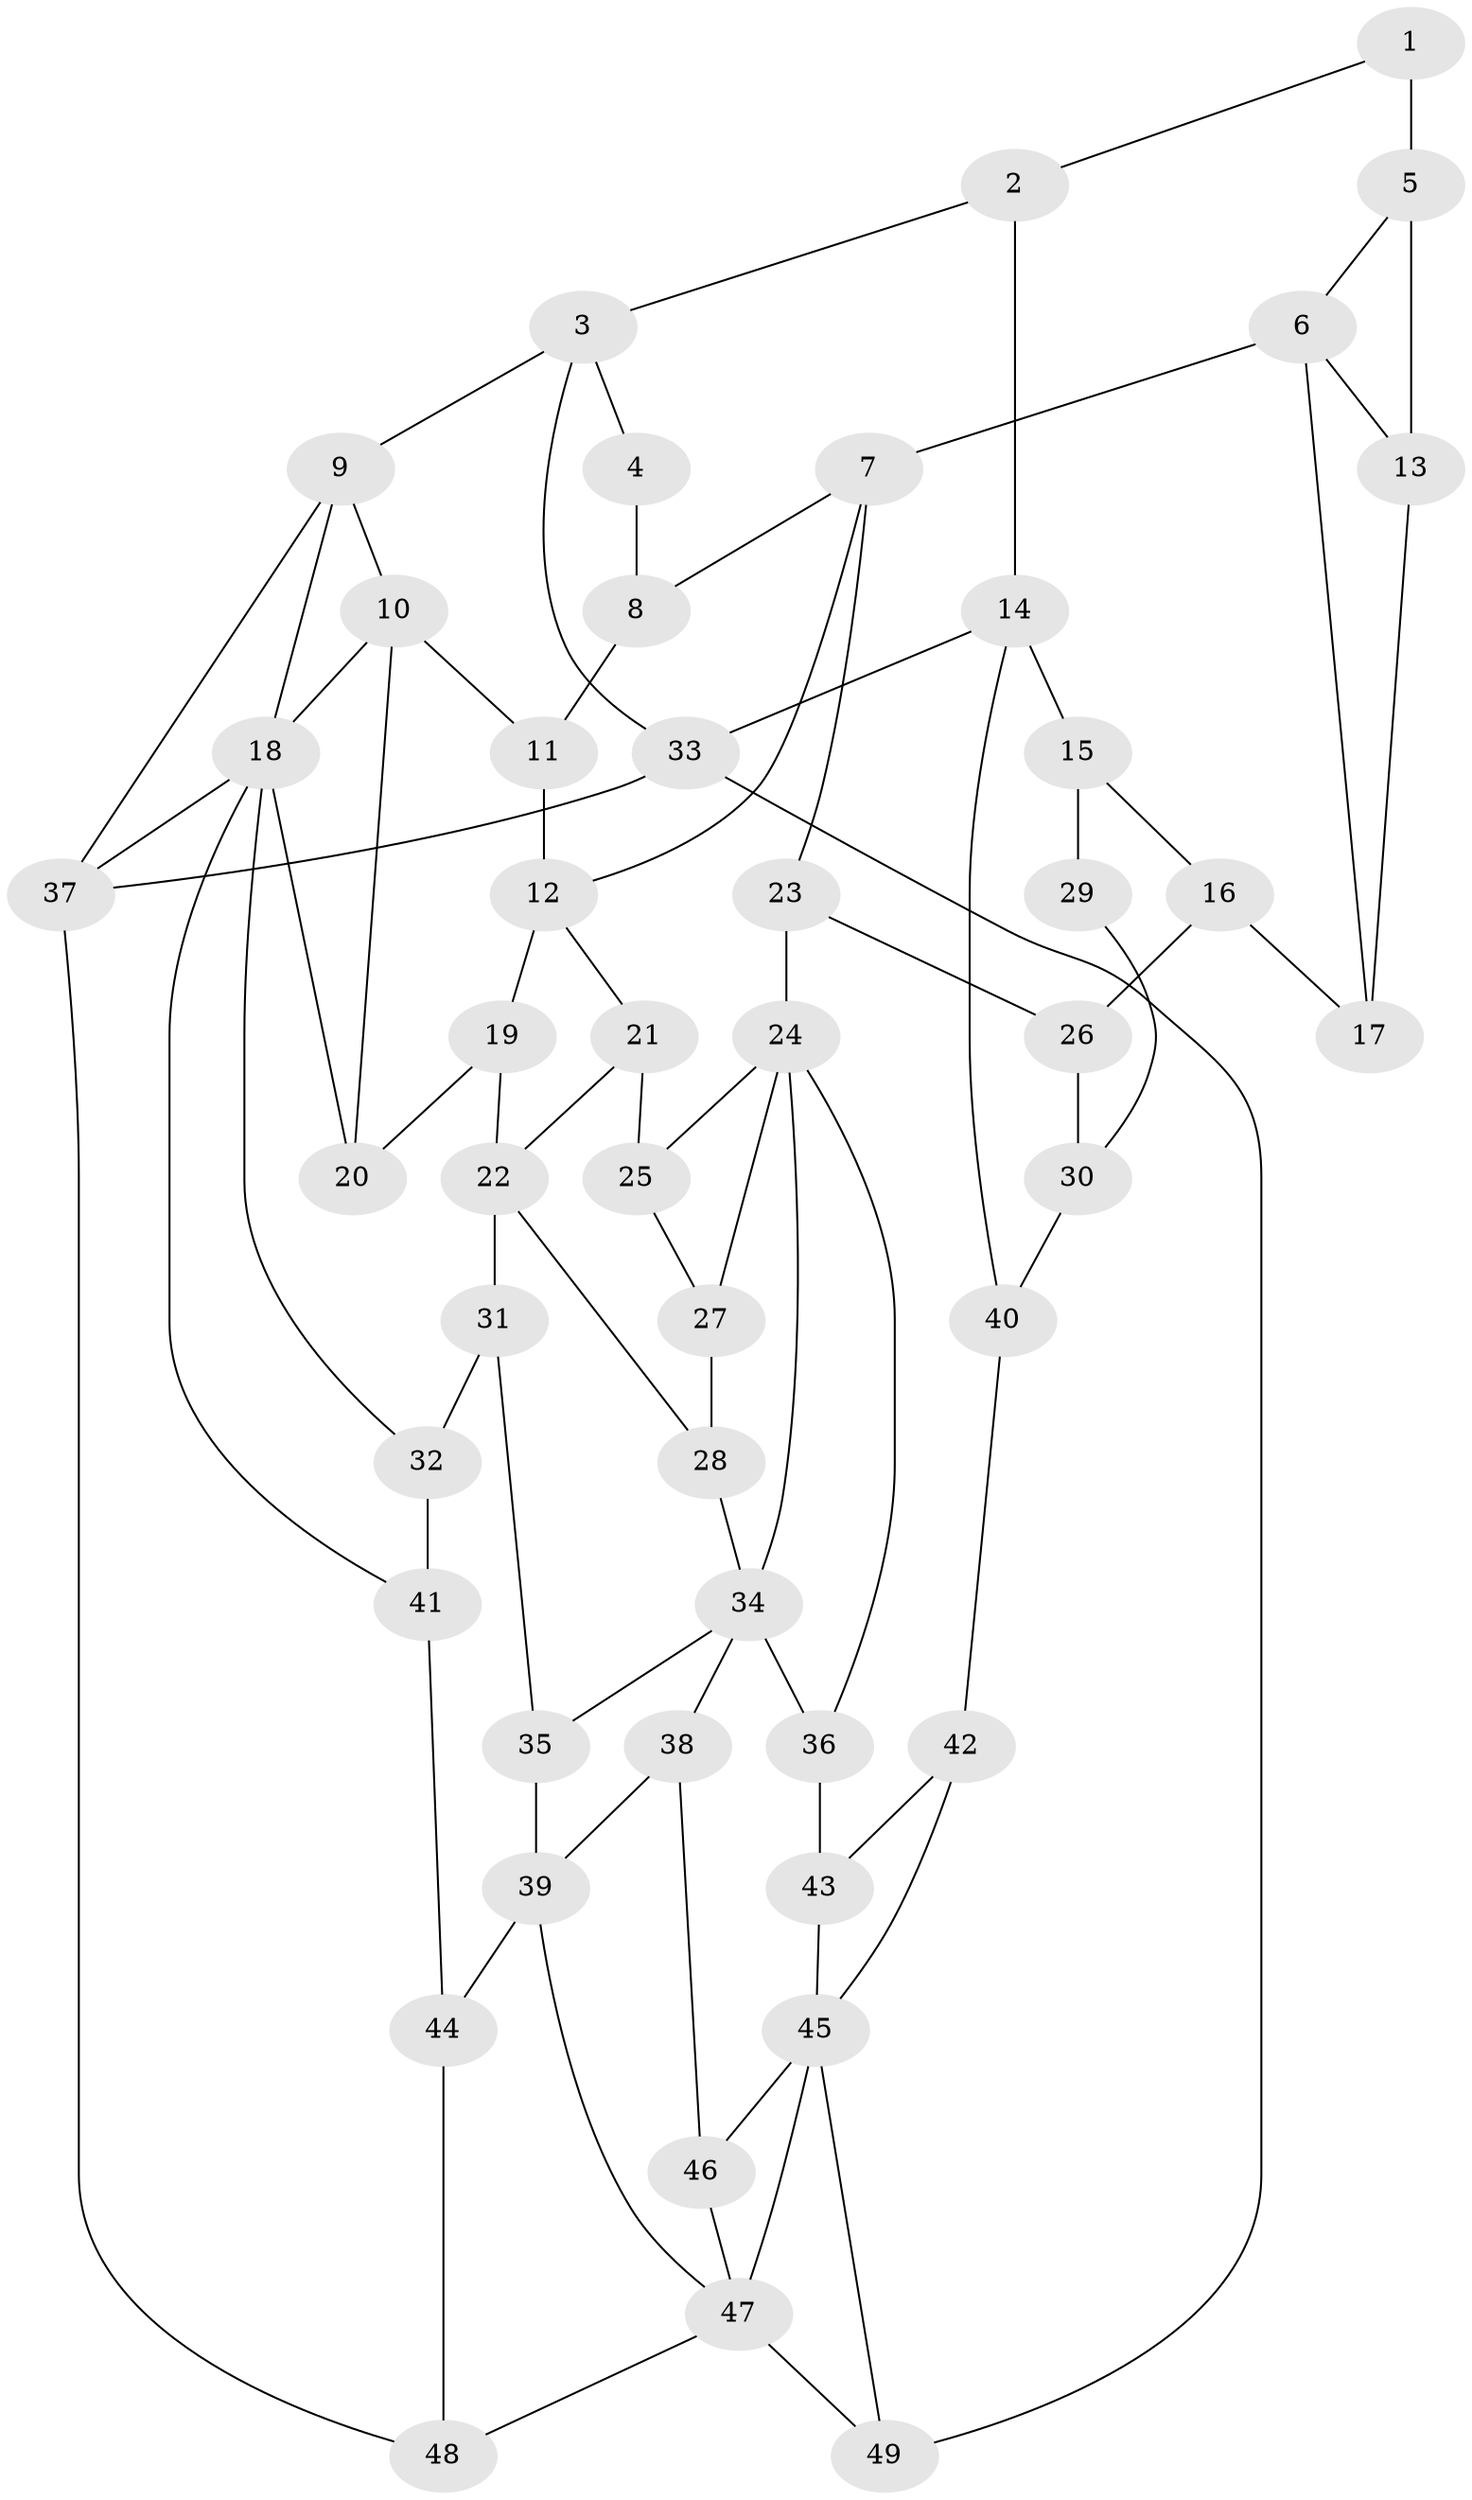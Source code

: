 // original degree distribution, {3: 0.04081632653061224, 5: 0.4897959183673469, 6: 0.24489795918367346, 4: 0.22448979591836735}
// Generated by graph-tools (version 1.1) at 2025/38/03/09/25 02:38:20]
// undirected, 49 vertices, 83 edges
graph export_dot {
graph [start="1"]
  node [color=gray90,style=filled];
  1;
  2;
  3;
  4;
  5;
  6;
  7;
  8;
  9;
  10;
  11;
  12;
  13;
  14;
  15;
  16;
  17;
  18;
  19;
  20;
  21;
  22;
  23;
  24;
  25;
  26;
  27;
  28;
  29;
  30;
  31;
  32;
  33;
  34;
  35;
  36;
  37;
  38;
  39;
  40;
  41;
  42;
  43;
  44;
  45;
  46;
  47;
  48;
  49;
  1 -- 2 [weight=1.0];
  1 -- 5 [weight=2.0];
  2 -- 3 [weight=1.0];
  2 -- 14 [weight=1.0];
  3 -- 4 [weight=1.0];
  3 -- 9 [weight=1.0];
  3 -- 33 [weight=1.0];
  4 -- 8 [weight=1.0];
  5 -- 6 [weight=1.0];
  5 -- 13 [weight=3.0];
  6 -- 7 [weight=2.0];
  6 -- 13 [weight=2.0];
  6 -- 17 [weight=1.0];
  7 -- 8 [weight=1.0];
  7 -- 12 [weight=1.0];
  7 -- 23 [weight=1.0];
  8 -- 11 [weight=2.0];
  9 -- 10 [weight=1.0];
  9 -- 18 [weight=1.0];
  9 -- 37 [weight=1.0];
  10 -- 11 [weight=2.0];
  10 -- 18 [weight=1.0];
  10 -- 20 [weight=1.0];
  11 -- 12 [weight=2.0];
  12 -- 19 [weight=1.0];
  12 -- 21 [weight=1.0];
  13 -- 17 [weight=1.0];
  14 -- 15 [weight=2.0];
  14 -- 33 [weight=1.0];
  14 -- 40 [weight=1.0];
  15 -- 16 [weight=1.0];
  15 -- 29 [weight=1.0];
  16 -- 17 [weight=1.0];
  16 -- 26 [weight=1.0];
  18 -- 20 [weight=1.0];
  18 -- 32 [weight=1.0];
  18 -- 37 [weight=1.0];
  18 -- 41 [weight=1.0];
  19 -- 20 [weight=1.0];
  19 -- 22 [weight=2.0];
  21 -- 22 [weight=1.0];
  21 -- 25 [weight=1.0];
  22 -- 28 [weight=1.0];
  22 -- 31 [weight=2.0];
  23 -- 24 [weight=2.0];
  23 -- 26 [weight=1.0];
  24 -- 25 [weight=1.0];
  24 -- 27 [weight=1.0];
  24 -- 34 [weight=1.0];
  24 -- 36 [weight=1.0];
  25 -- 27 [weight=1.0];
  26 -- 30 [weight=1.0];
  27 -- 28 [weight=1.0];
  28 -- 34 [weight=1.0];
  29 -- 30 [weight=1.0];
  30 -- 40 [weight=1.0];
  31 -- 32 [weight=1.0];
  31 -- 35 [weight=1.0];
  32 -- 41 [weight=1.0];
  33 -- 37 [weight=1.0];
  33 -- 49 [weight=1.0];
  34 -- 35 [weight=1.0];
  34 -- 36 [weight=2.0];
  34 -- 38 [weight=1.0];
  35 -- 39 [weight=1.0];
  36 -- 43 [weight=1.0];
  37 -- 48 [weight=1.0];
  38 -- 39 [weight=1.0];
  38 -- 46 [weight=1.0];
  39 -- 44 [weight=2.0];
  39 -- 47 [weight=1.0];
  40 -- 42 [weight=1.0];
  41 -- 44 [weight=2.0];
  42 -- 43 [weight=1.0];
  42 -- 45 [weight=1.0];
  43 -- 45 [weight=1.0];
  44 -- 48 [weight=2.0];
  45 -- 46 [weight=1.0];
  45 -- 47 [weight=2.0];
  45 -- 49 [weight=1.0];
  46 -- 47 [weight=1.0];
  47 -- 48 [weight=1.0];
  47 -- 49 [weight=1.0];
}
